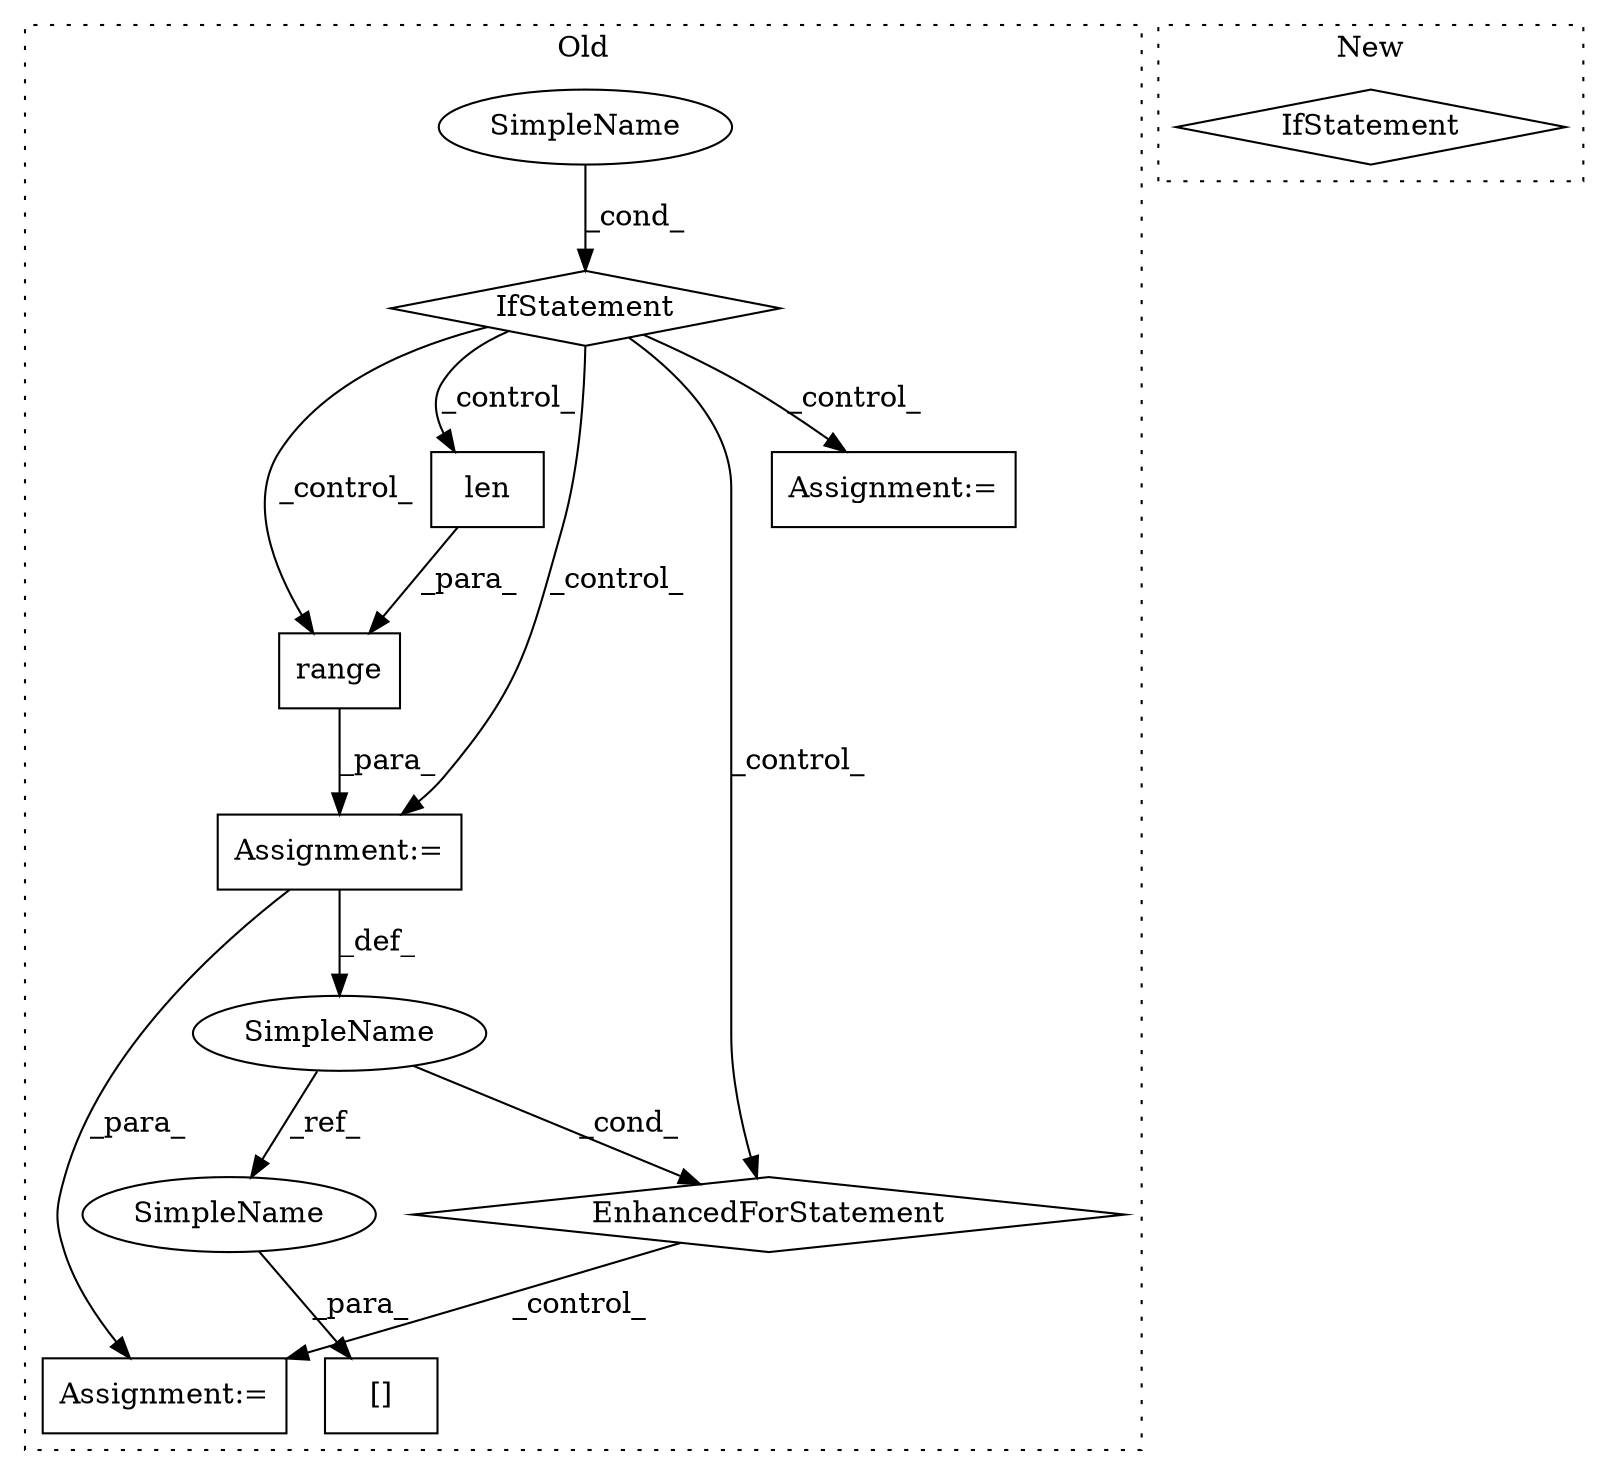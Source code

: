 digraph G {
subgraph cluster0 {
1 [label="range" a="32" s="4617,4633" l="6,1" shape="box"];
3 [label="Assignment:=" a="7" s="4552,4634" l="57,2" shape="box"];
4 [label="EnhancedForStatement" a="70" s="4552,4634" l="57,2" shape="diamond"];
5 [label="[]" a="2" s="4742,4762" l="19,1" shape="box"];
6 [label="SimpleName" a="42" s="4613" l="1" shape="ellipse"];
7 [label="len" a="32" s="4623,4632" l="4,1" shape="box"];
8 [label="Assignment:=" a="7" s="4653" l="1" shape="box"];
9 [label="IfStatement" a="25" s="3907,3946" l="4,2" shape="diamond"];
10 [label="SimpleName" a="42" s="" l="" shape="ellipse"];
11 [label="Assignment:=" a="7" s="4532" l="1" shape="box"];
12 [label="SimpleName" a="42" s="4761" l="1" shape="ellipse"];
label = "Old";
style="dotted";
}
subgraph cluster1 {
2 [label="IfStatement" a="25" s="4012,4052" l="4,2" shape="diamond"];
label = "New";
style="dotted";
}
1 -> 3 [label="_para_"];
3 -> 6 [label="_def_"];
3 -> 8 [label="_para_"];
4 -> 8 [label="_control_"];
6 -> 12 [label="_ref_"];
6 -> 4 [label="_cond_"];
7 -> 1 [label="_para_"];
9 -> 1 [label="_control_"];
9 -> 7 [label="_control_"];
9 -> 3 [label="_control_"];
9 -> 11 [label="_control_"];
9 -> 4 [label="_control_"];
10 -> 9 [label="_cond_"];
12 -> 5 [label="_para_"];
}